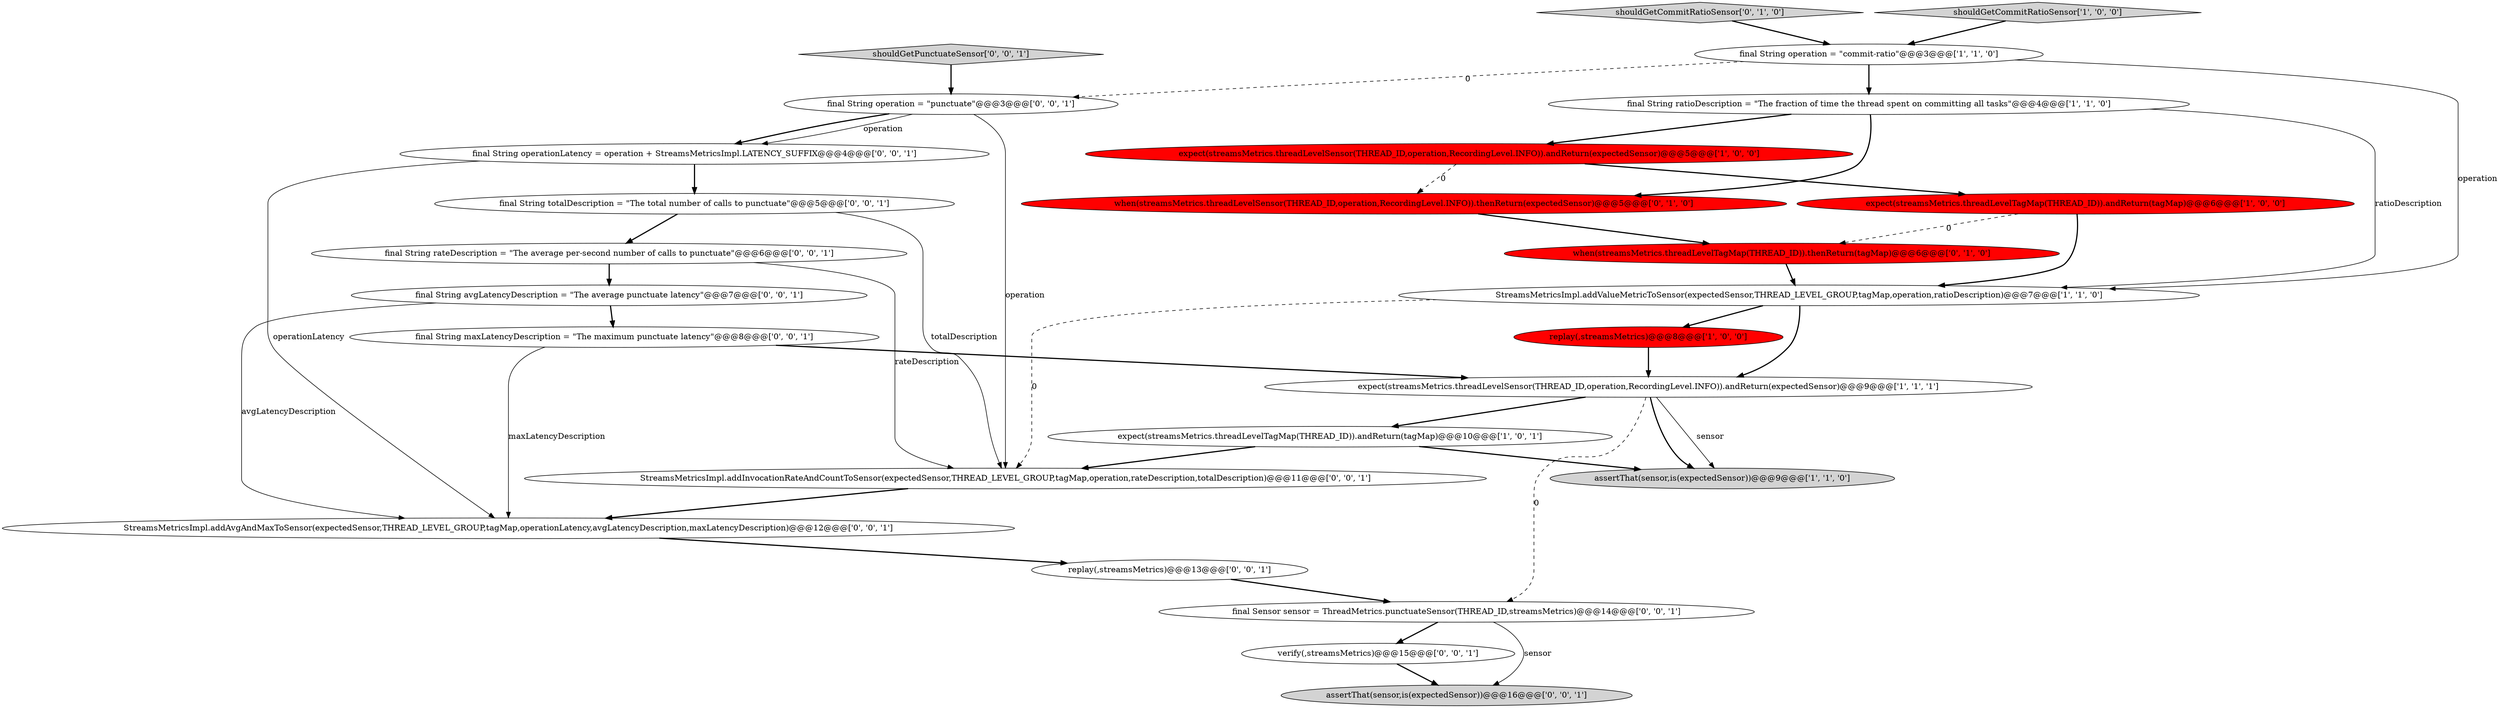 digraph {
13 [style = filled, label = "verify(,streamsMetrics)@@@15@@@['0', '0', '1']", fillcolor = white, shape = ellipse image = "AAA0AAABBB3BBB"];
5 [style = filled, label = "final String ratioDescription = \"The fraction of time the thread spent on committing all tasks\"@@@4@@@['1', '1', '0']", fillcolor = white, shape = ellipse image = "AAA0AAABBB1BBB"];
23 [style = filled, label = "StreamsMetricsImpl.addInvocationRateAndCountToSensor(expectedSensor,THREAD_LEVEL_GROUP,tagMap,operation,rateDescription,totalDescription)@@@11@@@['0', '0', '1']", fillcolor = white, shape = ellipse image = "AAA0AAABBB3BBB"];
12 [style = filled, label = "when(streamsMetrics.threadLevelTagMap(THREAD_ID)).thenReturn(tagMap)@@@6@@@['0', '1', '0']", fillcolor = red, shape = ellipse image = "AAA1AAABBB2BBB"];
19 [style = filled, label = "assertThat(sensor,is(expectedSensor))@@@16@@@['0', '0', '1']", fillcolor = lightgray, shape = ellipse image = "AAA0AAABBB3BBB"];
20 [style = filled, label = "StreamsMetricsImpl.addAvgAndMaxToSensor(expectedSensor,THREAD_LEVEL_GROUP,tagMap,operationLatency,avgLatencyDescription,maxLatencyDescription)@@@12@@@['0', '0', '1']", fillcolor = white, shape = ellipse image = "AAA0AAABBB3BBB"];
10 [style = filled, label = "when(streamsMetrics.threadLevelSensor(THREAD_ID,operation,RecordingLevel.INFO)).thenReturn(expectedSensor)@@@5@@@['0', '1', '0']", fillcolor = red, shape = ellipse image = "AAA1AAABBB2BBB"];
11 [style = filled, label = "shouldGetCommitRatioSensor['0', '1', '0']", fillcolor = lightgray, shape = diamond image = "AAA0AAABBB2BBB"];
1 [style = filled, label = "assertThat(sensor,is(expectedSensor))@@@9@@@['1', '1', '0']", fillcolor = lightgray, shape = ellipse image = "AAA0AAABBB1BBB"];
14 [style = filled, label = "final String avgLatencyDescription = \"The average punctuate latency\"@@@7@@@['0', '0', '1']", fillcolor = white, shape = ellipse image = "AAA0AAABBB3BBB"];
3 [style = filled, label = "expect(streamsMetrics.threadLevelTagMap(THREAD_ID)).andReturn(tagMap)@@@10@@@['1', '0', '1']", fillcolor = white, shape = ellipse image = "AAA0AAABBB1BBB"];
25 [style = filled, label = "final Sensor sensor = ThreadMetrics.punctuateSensor(THREAD_ID,streamsMetrics)@@@14@@@['0', '0', '1']", fillcolor = white, shape = ellipse image = "AAA0AAABBB3BBB"];
2 [style = filled, label = "expect(streamsMetrics.threadLevelSensor(THREAD_ID,operation,RecordingLevel.INFO)).andReturn(expectedSensor)@@@9@@@['1', '1', '1']", fillcolor = white, shape = ellipse image = "AAA0AAABBB1BBB"];
15 [style = filled, label = "final String operation = \"punctuate\"@@@3@@@['0', '0', '1']", fillcolor = white, shape = ellipse image = "AAA0AAABBB3BBB"];
22 [style = filled, label = "replay(,streamsMetrics)@@@13@@@['0', '0', '1']", fillcolor = white, shape = ellipse image = "AAA0AAABBB3BBB"];
7 [style = filled, label = "expect(streamsMetrics.threadLevelTagMap(THREAD_ID)).andReturn(tagMap)@@@6@@@['1', '0', '0']", fillcolor = red, shape = ellipse image = "AAA1AAABBB1BBB"];
16 [style = filled, label = "final String operationLatency = operation + StreamsMetricsImpl.LATENCY_SUFFIX@@@4@@@['0', '0', '1']", fillcolor = white, shape = ellipse image = "AAA0AAABBB3BBB"];
18 [style = filled, label = "final String rateDescription = \"The average per-second number of calls to punctuate\"@@@6@@@['0', '0', '1']", fillcolor = white, shape = ellipse image = "AAA0AAABBB3BBB"];
9 [style = filled, label = "final String operation = \"commit-ratio\"@@@3@@@['1', '1', '0']", fillcolor = white, shape = ellipse image = "AAA0AAABBB1BBB"];
0 [style = filled, label = "StreamsMetricsImpl.addValueMetricToSensor(expectedSensor,THREAD_LEVEL_GROUP,tagMap,operation,ratioDescription)@@@7@@@['1', '1', '0']", fillcolor = white, shape = ellipse image = "AAA0AAABBB1BBB"];
4 [style = filled, label = "expect(streamsMetrics.threadLevelSensor(THREAD_ID,operation,RecordingLevel.INFO)).andReturn(expectedSensor)@@@5@@@['1', '0', '0']", fillcolor = red, shape = ellipse image = "AAA1AAABBB1BBB"];
21 [style = filled, label = "shouldGetPunctuateSensor['0', '0', '1']", fillcolor = lightgray, shape = diamond image = "AAA0AAABBB3BBB"];
17 [style = filled, label = "final String totalDescription = \"The total number of calls to punctuate\"@@@5@@@['0', '0', '1']", fillcolor = white, shape = ellipse image = "AAA0AAABBB3BBB"];
24 [style = filled, label = "final String maxLatencyDescription = \"The maximum punctuate latency\"@@@8@@@['0', '0', '1']", fillcolor = white, shape = ellipse image = "AAA0AAABBB3BBB"];
8 [style = filled, label = "shouldGetCommitRatioSensor['1', '0', '0']", fillcolor = lightgray, shape = diamond image = "AAA0AAABBB1BBB"];
6 [style = filled, label = "replay(,streamsMetrics)@@@8@@@['1', '0', '0']", fillcolor = red, shape = ellipse image = "AAA1AAABBB1BBB"];
5->10 [style = bold, label=""];
14->24 [style = bold, label=""];
22->25 [style = bold, label=""];
23->20 [style = bold, label=""];
15->16 [style = solid, label="operation"];
17->23 [style = solid, label="totalDescription"];
5->0 [style = solid, label="ratioDescription"];
3->1 [style = bold, label=""];
24->2 [style = bold, label=""];
0->6 [style = bold, label=""];
25->13 [style = bold, label=""];
2->1 [style = bold, label=""];
21->15 [style = bold, label=""];
2->3 [style = bold, label=""];
0->23 [style = dashed, label="0"];
0->2 [style = bold, label=""];
16->20 [style = solid, label="operationLatency"];
7->0 [style = bold, label=""];
18->23 [style = solid, label="rateDescription"];
16->17 [style = bold, label=""];
11->9 [style = bold, label=""];
15->16 [style = bold, label=""];
12->0 [style = bold, label=""];
4->7 [style = bold, label=""];
20->22 [style = bold, label=""];
6->2 [style = bold, label=""];
15->23 [style = solid, label="operation"];
3->23 [style = bold, label=""];
13->19 [style = bold, label=""];
24->20 [style = solid, label="maxLatencyDescription"];
9->0 [style = solid, label="operation"];
25->19 [style = solid, label="sensor"];
10->12 [style = bold, label=""];
5->4 [style = bold, label=""];
8->9 [style = bold, label=""];
2->25 [style = dashed, label="0"];
9->5 [style = bold, label=""];
7->12 [style = dashed, label="0"];
4->10 [style = dashed, label="0"];
14->20 [style = solid, label="avgLatencyDescription"];
18->14 [style = bold, label=""];
2->1 [style = solid, label="sensor"];
17->18 [style = bold, label=""];
9->15 [style = dashed, label="0"];
}
